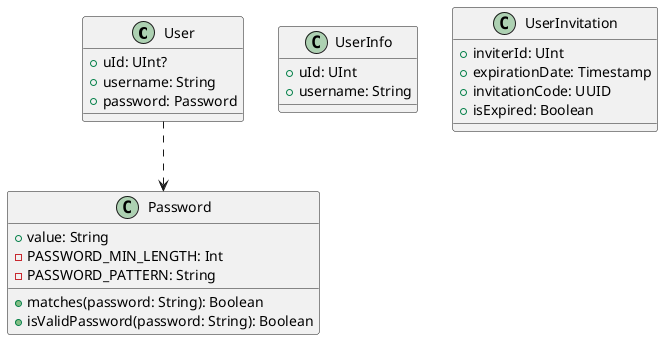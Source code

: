 @startuml

class User
{
    + uId: UInt?
    + username: String
    + password: Password
}

class Password
{
    + value: String
    + matches(password: String): Boolean
    - PASSWORD_MIN_LENGTH: Int
    - PASSWORD_PATTERN: String
    + isValidPassword(password: String): Boolean
}

class UserInfo
{
    + uId: UInt
    + username: String
}

class UserInvitation
{
    + inviterId: UInt
    + expirationDate: Timestamp
    + invitationCode: UUID
    + isExpired: Boolean
}

User ..> Password

@enduml